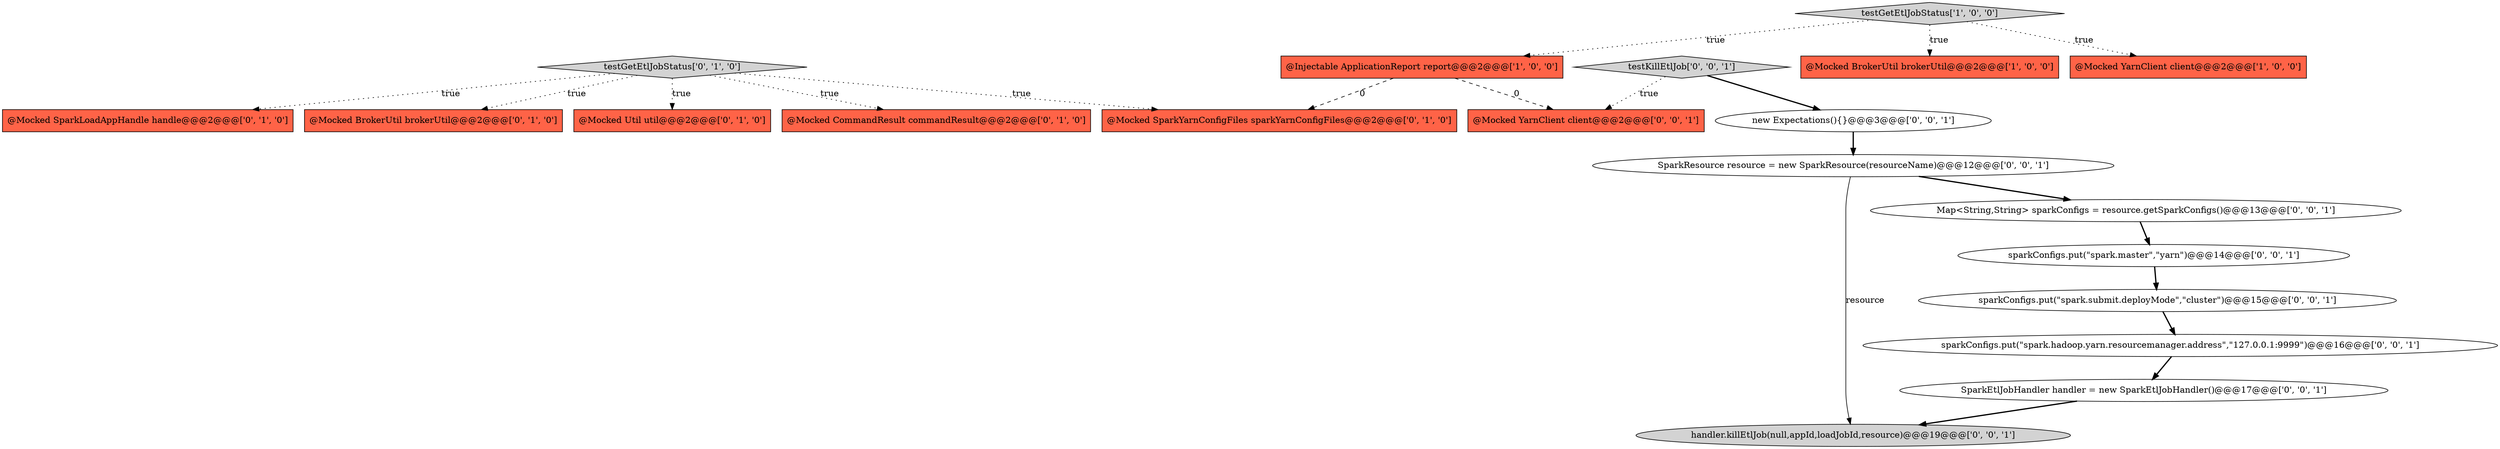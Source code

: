 digraph {
8 [style = filled, label = "@Mocked SparkYarnConfigFiles sparkYarnConfigFiles@@@2@@@['0', '1', '0']", fillcolor = tomato, shape = box image = "AAA1AAABBB2BBB"];
9 [style = filled, label = "testGetEtlJobStatus['0', '1', '0']", fillcolor = lightgray, shape = diamond image = "AAA0AAABBB2BBB"];
0 [style = filled, label = "@Mocked BrokerUtil brokerUtil@@@2@@@['1', '0', '0']", fillcolor = tomato, shape = box image = "AAA0AAABBB1BBB"];
14 [style = filled, label = "SparkResource resource = new SparkResource(resourceName)@@@12@@@['0', '0', '1']", fillcolor = white, shape = ellipse image = "AAA0AAABBB3BBB"];
3 [style = filled, label = "@Injectable ApplicationReport report@@@2@@@['1', '0', '0']", fillcolor = tomato, shape = box image = "AAA1AAABBB1BBB"];
16 [style = filled, label = "@Mocked YarnClient client@@@2@@@['0', '0', '1']", fillcolor = tomato, shape = box image = "AAA0AAABBB3BBB"];
5 [style = filled, label = "@Mocked Util util@@@2@@@['0', '1', '0']", fillcolor = tomato, shape = box image = "AAA0AAABBB2BBB"];
11 [style = filled, label = "SparkEtlJobHandler handler = new SparkEtlJobHandler()@@@17@@@['0', '0', '1']", fillcolor = white, shape = ellipse image = "AAA0AAABBB3BBB"];
12 [style = filled, label = "sparkConfigs.put(\"spark.submit.deployMode\",\"cluster\")@@@15@@@['0', '0', '1']", fillcolor = white, shape = ellipse image = "AAA0AAABBB3BBB"];
6 [style = filled, label = "@Mocked CommandResult commandResult@@@2@@@['0', '1', '0']", fillcolor = tomato, shape = box image = "AAA0AAABBB2BBB"];
13 [style = filled, label = "sparkConfigs.put(\"spark.hadoop.yarn.resourcemanager.address\",\"127.0.0.1:9999\")@@@16@@@['0', '0', '1']", fillcolor = white, shape = ellipse image = "AAA0AAABBB3BBB"];
18 [style = filled, label = "new Expectations(){}@@@3@@@['0', '0', '1']", fillcolor = white, shape = ellipse image = "AAA0AAABBB3BBB"];
15 [style = filled, label = "Map<String,String> sparkConfigs = resource.getSparkConfigs()@@@13@@@['0', '0', '1']", fillcolor = white, shape = ellipse image = "AAA0AAABBB3BBB"];
17 [style = filled, label = "sparkConfigs.put(\"spark.master\",\"yarn\")@@@14@@@['0', '0', '1']", fillcolor = white, shape = ellipse image = "AAA0AAABBB3BBB"];
19 [style = filled, label = "testKillEtlJob['0', '0', '1']", fillcolor = lightgray, shape = diamond image = "AAA0AAABBB3BBB"];
7 [style = filled, label = "@Mocked SparkLoadAppHandle handle@@@2@@@['0', '1', '0']", fillcolor = tomato, shape = box image = "AAA0AAABBB2BBB"];
1 [style = filled, label = "@Mocked YarnClient client@@@2@@@['1', '0', '0']", fillcolor = tomato, shape = box image = "AAA0AAABBB1BBB"];
2 [style = filled, label = "testGetEtlJobStatus['1', '0', '0']", fillcolor = lightgray, shape = diamond image = "AAA0AAABBB1BBB"];
4 [style = filled, label = "@Mocked BrokerUtil brokerUtil@@@2@@@['0', '1', '0']", fillcolor = tomato, shape = box image = "AAA0AAABBB2BBB"];
10 [style = filled, label = "handler.killEtlJob(null,appId,loadJobId,resource)@@@19@@@['0', '0', '1']", fillcolor = lightgray, shape = ellipse image = "AAA0AAABBB3BBB"];
2->3 [style = dotted, label="true"];
9->4 [style = dotted, label="true"];
3->8 [style = dashed, label="0"];
12->13 [style = bold, label=""];
14->15 [style = bold, label=""];
15->17 [style = bold, label=""];
17->12 [style = bold, label=""];
19->18 [style = bold, label=""];
2->0 [style = dotted, label="true"];
9->7 [style = dotted, label="true"];
9->6 [style = dotted, label="true"];
2->1 [style = dotted, label="true"];
13->11 [style = bold, label=""];
18->14 [style = bold, label=""];
11->10 [style = bold, label=""];
14->10 [style = solid, label="resource"];
3->16 [style = dashed, label="0"];
19->16 [style = dotted, label="true"];
9->8 [style = dotted, label="true"];
9->5 [style = dotted, label="true"];
}
